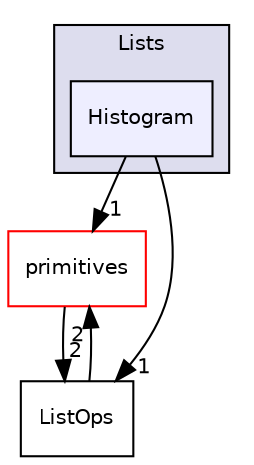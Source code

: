digraph "src/OpenFOAM/containers/Lists/Histogram" {
  bgcolor=transparent;
  compound=true
  node [ fontsize="10", fontname="Helvetica"];
  edge [ labelfontsize="10", labelfontname="Helvetica"];
  subgraph clusterdir_f87fe3b02e96c330e8a853ff310f1666 {
    graph [ bgcolor="#ddddee", pencolor="black", label="Lists" fontname="Helvetica", fontsize="10", URL="dir_f87fe3b02e96c330e8a853ff310f1666.html"]
  dir_6a5c0fdd6d142927ad4090a95de87297 [shape=box, label="Histogram", style="filled", fillcolor="#eeeeff", pencolor="black", URL="dir_6a5c0fdd6d142927ad4090a95de87297.html"];
  }
  dir_3e50f45338116b169052b428016851aa [shape=box label="primitives" color="red" URL="dir_3e50f45338116b169052b428016851aa.html"];
  dir_223fa5778bd37fe62bf7ed63d1f3016b [shape=box label="ListOps" URL="dir_223fa5778bd37fe62bf7ed63d1f3016b.html"];
  dir_3e50f45338116b169052b428016851aa->dir_223fa5778bd37fe62bf7ed63d1f3016b [headlabel="2", labeldistance=1.5 headhref="dir_002325_001944.html"];
  dir_223fa5778bd37fe62bf7ed63d1f3016b->dir_3e50f45338116b169052b428016851aa [headlabel="2", labeldistance=1.5 headhref="dir_001944_002325.html"];
  dir_6a5c0fdd6d142927ad4090a95de87297->dir_3e50f45338116b169052b428016851aa [headlabel="1", labeldistance=1.5 headhref="dir_001940_002325.html"];
  dir_6a5c0fdd6d142927ad4090a95de87297->dir_223fa5778bd37fe62bf7ed63d1f3016b [headlabel="1", labeldistance=1.5 headhref="dir_001940_001944.html"];
}
